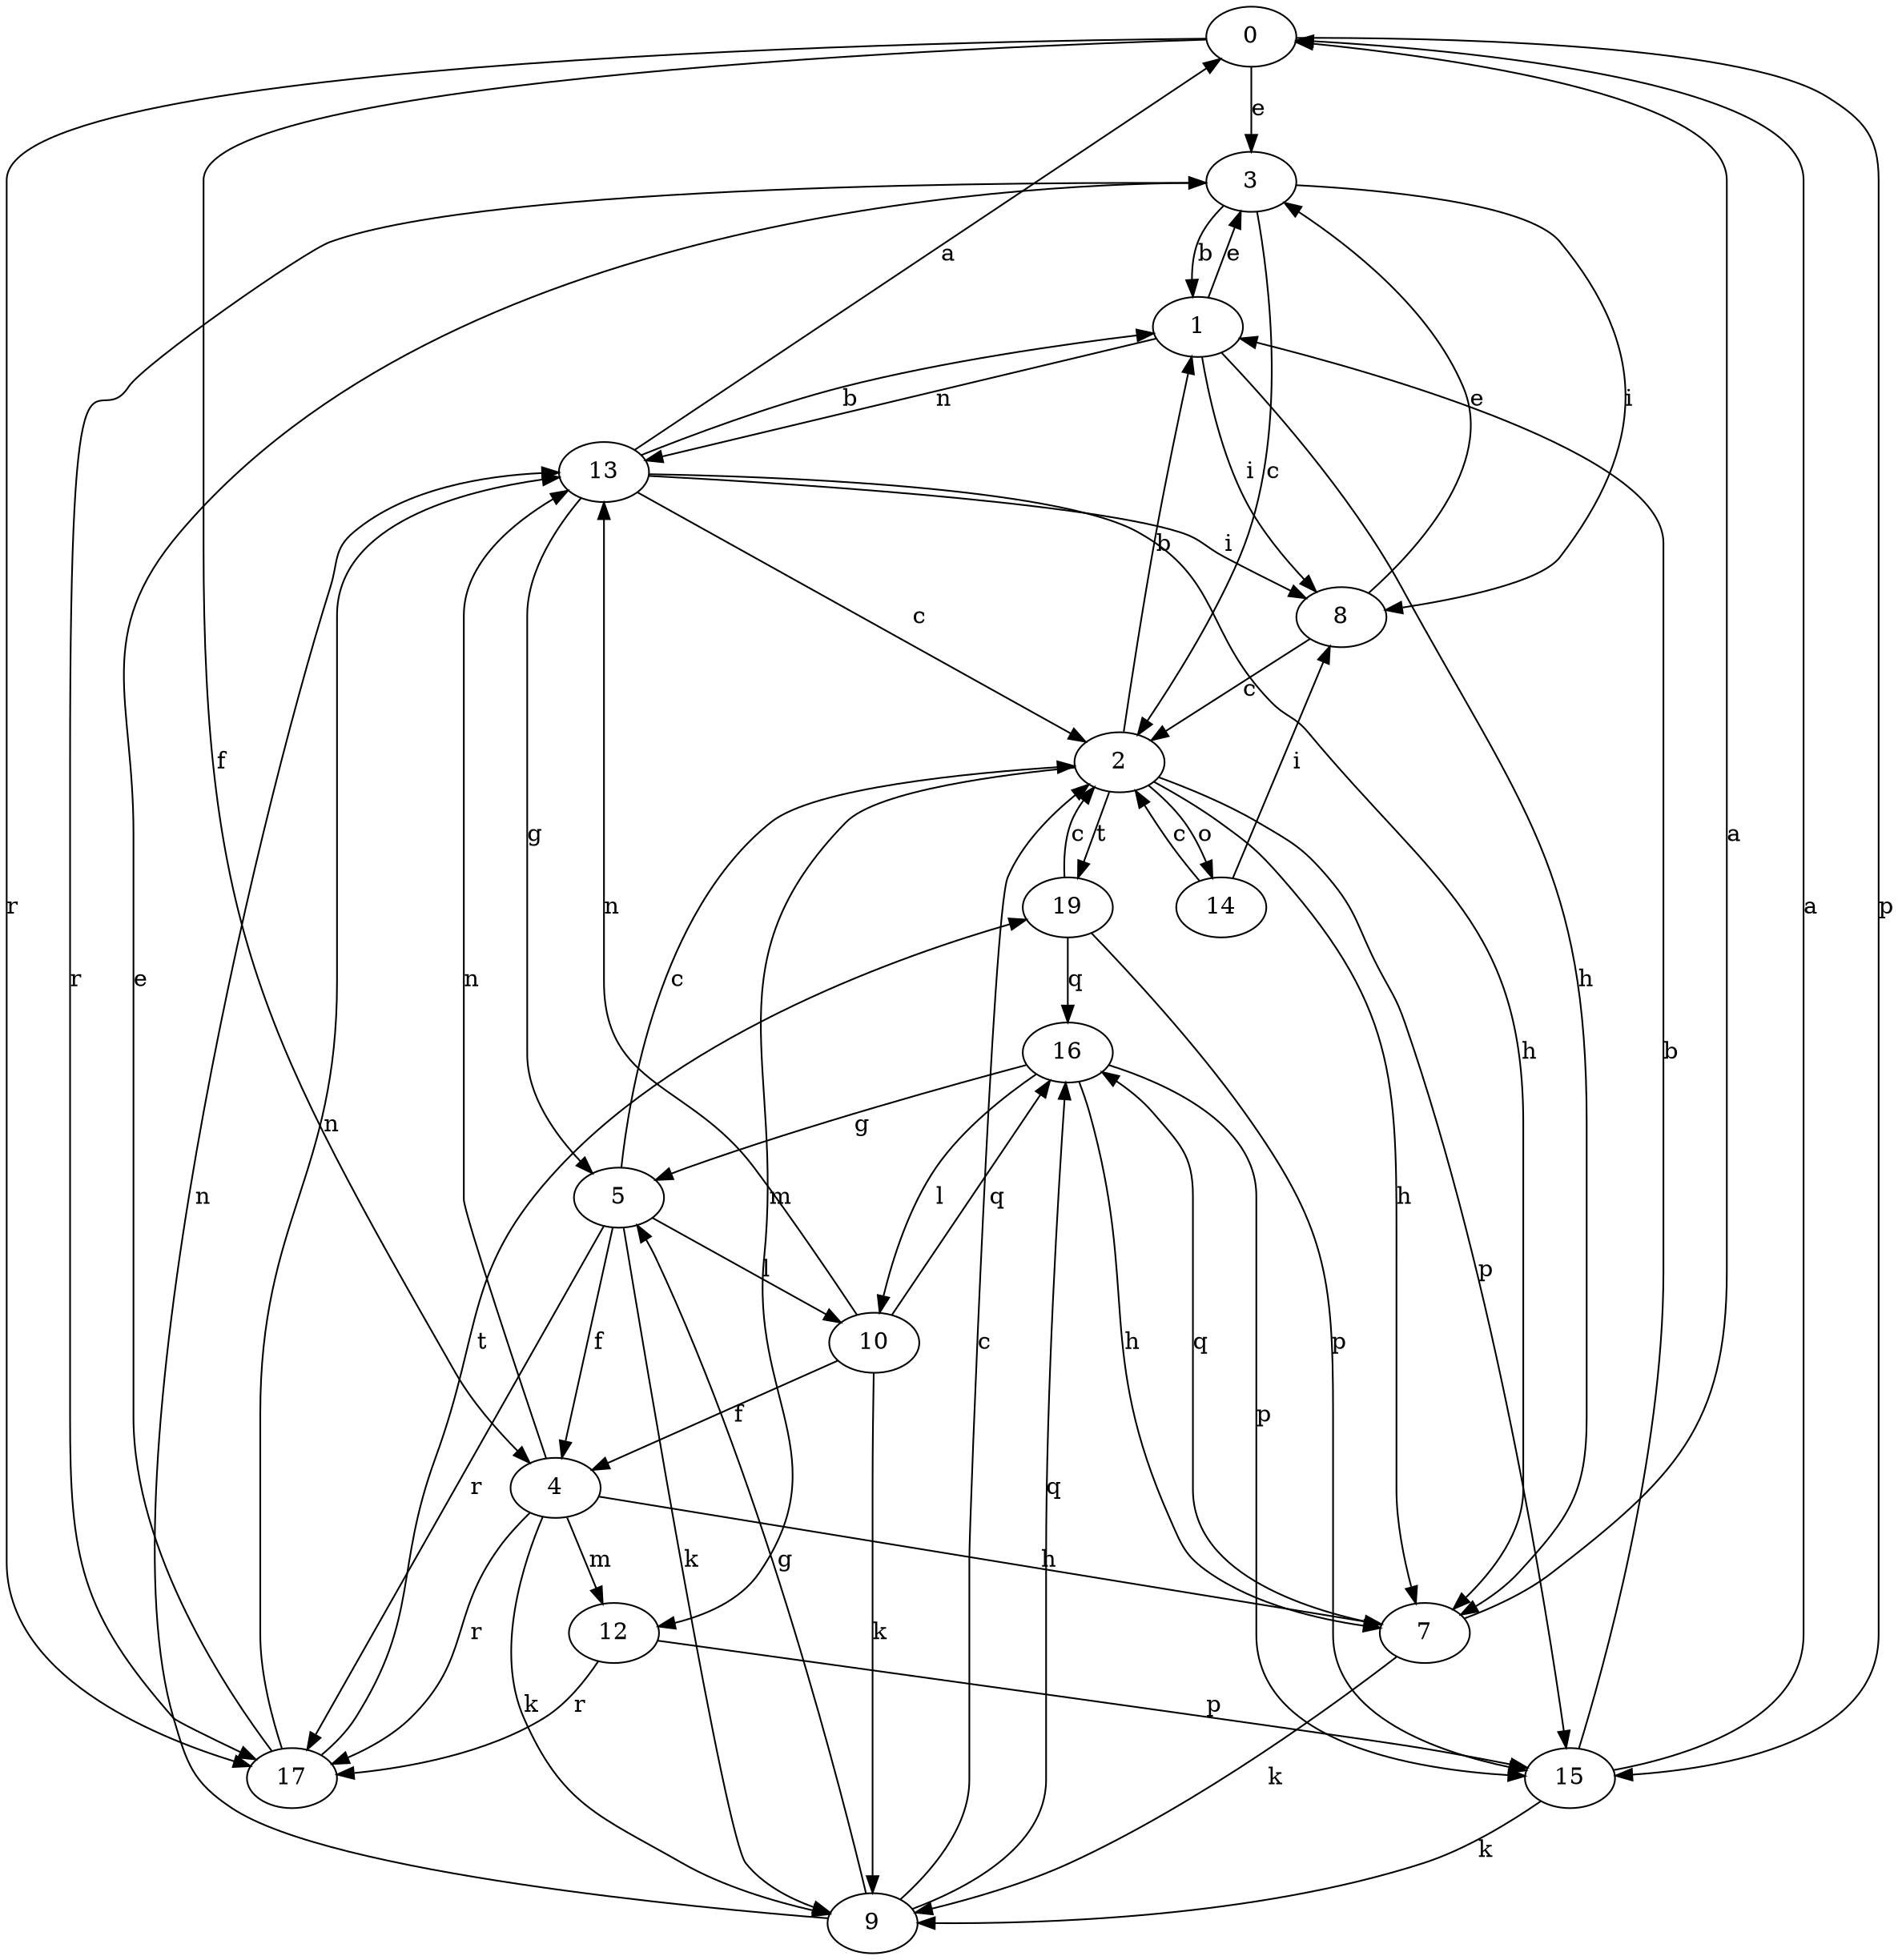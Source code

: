 strict digraph  {
0;
1;
2;
3;
4;
5;
7;
8;
9;
10;
12;
13;
14;
15;
16;
17;
19;
0 -> 3  [label=e];
0 -> 4  [label=f];
0 -> 15  [label=p];
0 -> 17  [label=r];
1 -> 3  [label=e];
1 -> 7  [label=h];
1 -> 8  [label=i];
1 -> 13  [label=n];
2 -> 1  [label=b];
2 -> 7  [label=h];
2 -> 12  [label=m];
2 -> 14  [label=o];
2 -> 15  [label=p];
2 -> 19  [label=t];
3 -> 1  [label=b];
3 -> 2  [label=c];
3 -> 8  [label=i];
3 -> 17  [label=r];
4 -> 7  [label=h];
4 -> 9  [label=k];
4 -> 12  [label=m];
4 -> 13  [label=n];
4 -> 17  [label=r];
5 -> 2  [label=c];
5 -> 4  [label=f];
5 -> 9  [label=k];
5 -> 10  [label=l];
5 -> 17  [label=r];
7 -> 0  [label=a];
7 -> 9  [label=k];
7 -> 16  [label=q];
8 -> 2  [label=c];
8 -> 3  [label=e];
9 -> 2  [label=c];
9 -> 5  [label=g];
9 -> 13  [label=n];
9 -> 16  [label=q];
10 -> 4  [label=f];
10 -> 9  [label=k];
10 -> 13  [label=n];
10 -> 16  [label=q];
12 -> 15  [label=p];
12 -> 17  [label=r];
13 -> 0  [label=a];
13 -> 1  [label=b];
13 -> 2  [label=c];
13 -> 5  [label=g];
13 -> 7  [label=h];
13 -> 8  [label=i];
14 -> 2  [label=c];
14 -> 8  [label=i];
15 -> 0  [label=a];
15 -> 1  [label=b];
15 -> 9  [label=k];
16 -> 5  [label=g];
16 -> 7  [label=h];
16 -> 10  [label=l];
16 -> 15  [label=p];
17 -> 3  [label=e];
17 -> 13  [label=n];
17 -> 19  [label=t];
19 -> 2  [label=c];
19 -> 15  [label=p];
19 -> 16  [label=q];
}
